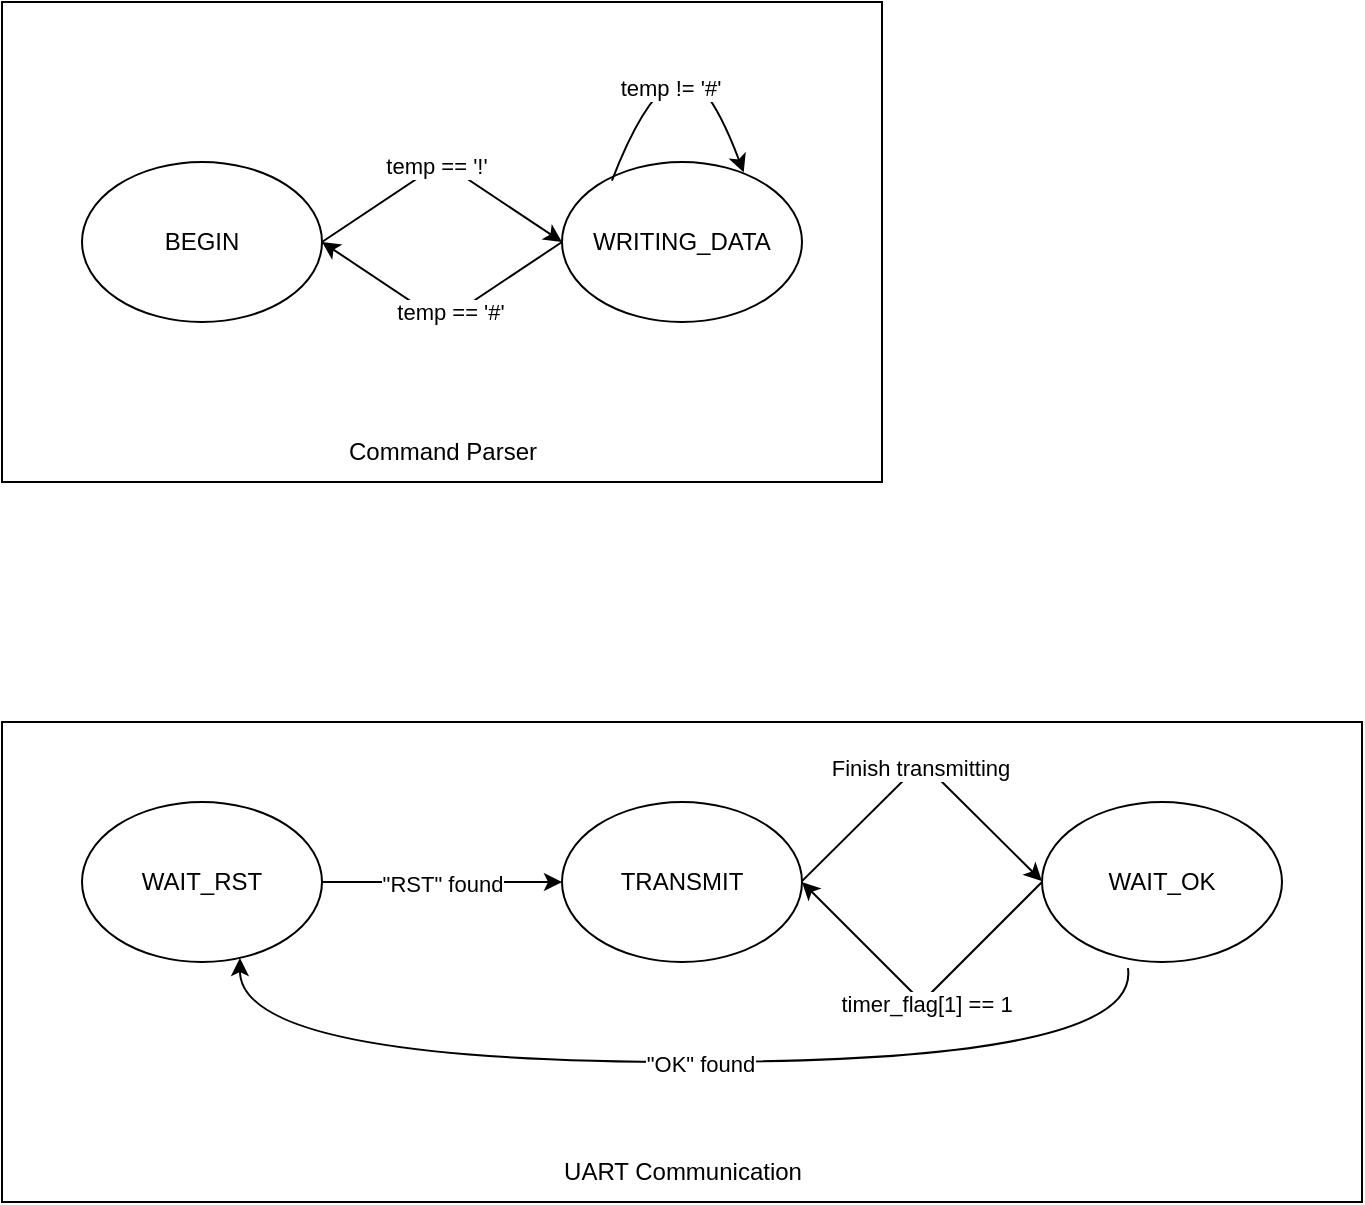 <mxfile version="24.7.17">
  <diagram name="Trang-1" id="3vn-KyVLqEGzgkB_rxDL">
    <mxGraphModel dx="792" dy="1139" grid="1" gridSize="10" guides="1" tooltips="1" connect="1" arrows="1" fold="1" page="1" pageScale="1" pageWidth="1600" pageHeight="900" math="0" shadow="0">
      <root>
        <mxCell id="0" />
        <mxCell id="1" parent="0" />
        <mxCell id="6SBdVvaBe4-PEmDLBelr-28" value="" style="rounded=0;whiteSpace=wrap;html=1;" vertex="1" parent="1">
          <mxGeometry x="80" y="560" width="680" height="240" as="geometry" />
        </mxCell>
        <mxCell id="6SBdVvaBe4-PEmDLBelr-9" value="" style="rounded=0;whiteSpace=wrap;html=1;" vertex="1" parent="1">
          <mxGeometry x="80" y="200" width="440" height="240" as="geometry" />
        </mxCell>
        <mxCell id="6SBdVvaBe4-PEmDLBelr-1" value="BEGIN" style="ellipse;whiteSpace=wrap;html=1;" vertex="1" parent="1">
          <mxGeometry x="120" y="280" width="120" height="80" as="geometry" />
        </mxCell>
        <mxCell id="6SBdVvaBe4-PEmDLBelr-3" value="" style="endArrow=classic;html=1;rounded=0;exitX=1;exitY=0.5;exitDx=0;exitDy=0;entryX=0;entryY=0.5;entryDx=0;entryDy=0;" edge="1" parent="1" source="6SBdVvaBe4-PEmDLBelr-1" target="6SBdVvaBe4-PEmDLBelr-4">
          <mxGeometry width="50" height="50" relative="1" as="geometry">
            <mxPoint x="260" y="320" as="sourcePoint" />
            <mxPoint x="320" y="320" as="targetPoint" />
            <Array as="points">
              <mxPoint x="300" y="280" />
            </Array>
          </mxGeometry>
        </mxCell>
        <mxCell id="6SBdVvaBe4-PEmDLBelr-6" value="temp == &#39;!&#39;" style="edgeLabel;html=1;align=center;verticalAlign=middle;resizable=0;points=[];" vertex="1" connectable="0" parent="6SBdVvaBe4-PEmDLBelr-3">
          <mxGeometry x="-0.05" relative="1" as="geometry">
            <mxPoint as="offset" />
          </mxGeometry>
        </mxCell>
        <mxCell id="6SBdVvaBe4-PEmDLBelr-4" value="WRITING_DATA" style="ellipse;whiteSpace=wrap;html=1;" vertex="1" parent="1">
          <mxGeometry x="360" y="280" width="120" height="80" as="geometry" />
        </mxCell>
        <mxCell id="6SBdVvaBe4-PEmDLBelr-7" value="" style="endArrow=classic;html=1;rounded=0;entryX=1;entryY=0.5;entryDx=0;entryDy=0;exitX=0;exitY=0.5;exitDx=0;exitDy=0;" edge="1" parent="1" source="6SBdVvaBe4-PEmDLBelr-4" target="6SBdVvaBe4-PEmDLBelr-1">
          <mxGeometry width="50" height="50" relative="1" as="geometry">
            <mxPoint x="330" y="360" as="sourcePoint" />
            <mxPoint x="370" y="400" as="targetPoint" />
            <Array as="points">
              <mxPoint x="300" y="360" />
            </Array>
          </mxGeometry>
        </mxCell>
        <mxCell id="6SBdVvaBe4-PEmDLBelr-8" value="temp == &#39;#&#39;" style="edgeLabel;html=1;align=center;verticalAlign=middle;resizable=0;points=[];" vertex="1" connectable="0" parent="6SBdVvaBe4-PEmDLBelr-7">
          <mxGeometry x="-0.083" y="-2" relative="1" as="geometry">
            <mxPoint as="offset" />
          </mxGeometry>
        </mxCell>
        <mxCell id="6SBdVvaBe4-PEmDLBelr-10" value="" style="curved=1;endArrow=classic;html=1;rounded=0;entryX=0.757;entryY=0.065;entryDx=0;entryDy=0;entryPerimeter=0;exitX=0.208;exitY=0.117;exitDx=0;exitDy=0;exitPerimeter=0;" edge="1" parent="1" source="6SBdVvaBe4-PEmDLBelr-4" target="6SBdVvaBe4-PEmDLBelr-4">
          <mxGeometry width="50" height="50" relative="1" as="geometry">
            <mxPoint x="414" y="280" as="sourcePoint" />
            <mxPoint x="464" y="230" as="targetPoint" />
            <Array as="points">
              <mxPoint x="400" y="250" />
              <mxPoint x="430" y="230" />
            </Array>
          </mxGeometry>
        </mxCell>
        <mxCell id="6SBdVvaBe4-PEmDLBelr-11" value="temp != &#39;#&#39;" style="edgeLabel;html=1;align=center;verticalAlign=middle;resizable=0;points=[];" vertex="1" connectable="0" parent="6SBdVvaBe4-PEmDLBelr-10">
          <mxGeometry x="-0.165" y="-1" relative="1" as="geometry">
            <mxPoint as="offset" />
          </mxGeometry>
        </mxCell>
        <mxCell id="6SBdVvaBe4-PEmDLBelr-12" value="Command Parser" style="text;html=1;align=center;verticalAlign=middle;resizable=0;points=[];autosize=1;strokeColor=none;fillColor=none;" vertex="1" parent="1">
          <mxGeometry x="240" y="410" width="120" height="30" as="geometry" />
        </mxCell>
        <mxCell id="6SBdVvaBe4-PEmDLBelr-13" value="WAIT_RST" style="ellipse;whiteSpace=wrap;html=1;" vertex="1" parent="1">
          <mxGeometry x="120" y="600" width="120" height="80" as="geometry" />
        </mxCell>
        <mxCell id="6SBdVvaBe4-PEmDLBelr-14" value="TRANSMIT" style="ellipse;whiteSpace=wrap;html=1;" vertex="1" parent="1">
          <mxGeometry x="360" y="600" width="120" height="80" as="geometry" />
        </mxCell>
        <mxCell id="6SBdVvaBe4-PEmDLBelr-15" value="WAIT_OK" style="ellipse;whiteSpace=wrap;html=1;" vertex="1" parent="1">
          <mxGeometry x="600" y="600" width="120" height="80" as="geometry" />
        </mxCell>
        <mxCell id="6SBdVvaBe4-PEmDLBelr-16" value="" style="endArrow=classic;html=1;rounded=0;entryX=0;entryY=0.5;entryDx=0;entryDy=0;" edge="1" parent="1" target="6SBdVvaBe4-PEmDLBelr-14">
          <mxGeometry width="50" height="50" relative="1" as="geometry">
            <mxPoint x="240" y="640" as="sourcePoint" />
            <mxPoint x="290" y="590" as="targetPoint" />
          </mxGeometry>
        </mxCell>
        <mxCell id="6SBdVvaBe4-PEmDLBelr-22" value="&quot;RST&quot; found" style="edgeLabel;html=1;align=center;verticalAlign=middle;resizable=0;points=[];" vertex="1" connectable="0" parent="6SBdVvaBe4-PEmDLBelr-16">
          <mxGeometry y="-1" relative="1" as="geometry">
            <mxPoint as="offset" />
          </mxGeometry>
        </mxCell>
        <mxCell id="6SBdVvaBe4-PEmDLBelr-18" value="" style="endArrow=classic;html=1;rounded=0;entryX=0;entryY=0.5;entryDx=0;entryDy=0;" edge="1" parent="1">
          <mxGeometry width="50" height="50" relative="1" as="geometry">
            <mxPoint x="480" y="639.58" as="sourcePoint" />
            <mxPoint x="600" y="639.58" as="targetPoint" />
            <Array as="points">
              <mxPoint x="540" y="580" />
            </Array>
          </mxGeometry>
        </mxCell>
        <mxCell id="6SBdVvaBe4-PEmDLBelr-23" value="Finish transmitting" style="edgeLabel;html=1;align=center;verticalAlign=middle;resizable=0;points=[];" vertex="1" connectable="0" parent="6SBdVvaBe4-PEmDLBelr-18">
          <mxGeometry x="-0.028" y="-1" relative="1" as="geometry">
            <mxPoint as="offset" />
          </mxGeometry>
        </mxCell>
        <mxCell id="6SBdVvaBe4-PEmDLBelr-24" value="" style="curved=1;endArrow=classic;html=1;rounded=0;exitX=0.358;exitY=1.038;exitDx=0;exitDy=0;entryX=0.658;entryY=0.975;entryDx=0;entryDy=0;entryPerimeter=0;exitPerimeter=0;" edge="1" parent="1" source="6SBdVvaBe4-PEmDLBelr-15" target="6SBdVvaBe4-PEmDLBelr-13">
          <mxGeometry width="50" height="50" relative="1" as="geometry">
            <mxPoint x="580" y="760" as="sourcePoint" />
            <mxPoint x="630" y="710" as="targetPoint" />
            <Array as="points">
              <mxPoint x="650" y="730" />
              <mxPoint x="199" y="730" />
            </Array>
          </mxGeometry>
        </mxCell>
        <mxCell id="6SBdVvaBe4-PEmDLBelr-25" value="&quot;OK&quot; found" style="edgeLabel;html=1;align=center;verticalAlign=middle;resizable=0;points=[];" vertex="1" connectable="0" parent="6SBdVvaBe4-PEmDLBelr-24">
          <mxGeometry x="-0.022" y="1" relative="1" as="geometry">
            <mxPoint as="offset" />
          </mxGeometry>
        </mxCell>
        <mxCell id="6SBdVvaBe4-PEmDLBelr-26" value="" style="endArrow=classic;html=1;rounded=0;exitX=0;exitY=0.5;exitDx=0;exitDy=0;entryX=1;entryY=0.5;entryDx=0;entryDy=0;" edge="1" parent="1" source="6SBdVvaBe4-PEmDLBelr-15" target="6SBdVvaBe4-PEmDLBelr-14">
          <mxGeometry width="50" height="50" relative="1" as="geometry">
            <mxPoint x="520" y="700" as="sourcePoint" />
            <mxPoint x="570" y="650" as="targetPoint" />
            <Array as="points">
              <mxPoint x="540" y="700" />
            </Array>
          </mxGeometry>
        </mxCell>
        <mxCell id="6SBdVvaBe4-PEmDLBelr-27" value="timer_flag[1] == 1" style="edgeLabel;html=1;align=center;verticalAlign=middle;resizable=0;points=[];" vertex="1" connectable="0" parent="6SBdVvaBe4-PEmDLBelr-26">
          <mxGeometry x="-0.003" y="2" relative="1" as="geometry">
            <mxPoint as="offset" />
          </mxGeometry>
        </mxCell>
        <mxCell id="6SBdVvaBe4-PEmDLBelr-29" value="UART Communication" style="text;html=1;align=center;verticalAlign=middle;resizable=0;points=[];autosize=1;strokeColor=none;fillColor=none;" vertex="1" parent="1">
          <mxGeometry x="350" y="770" width="140" height="30" as="geometry" />
        </mxCell>
      </root>
    </mxGraphModel>
  </diagram>
</mxfile>
